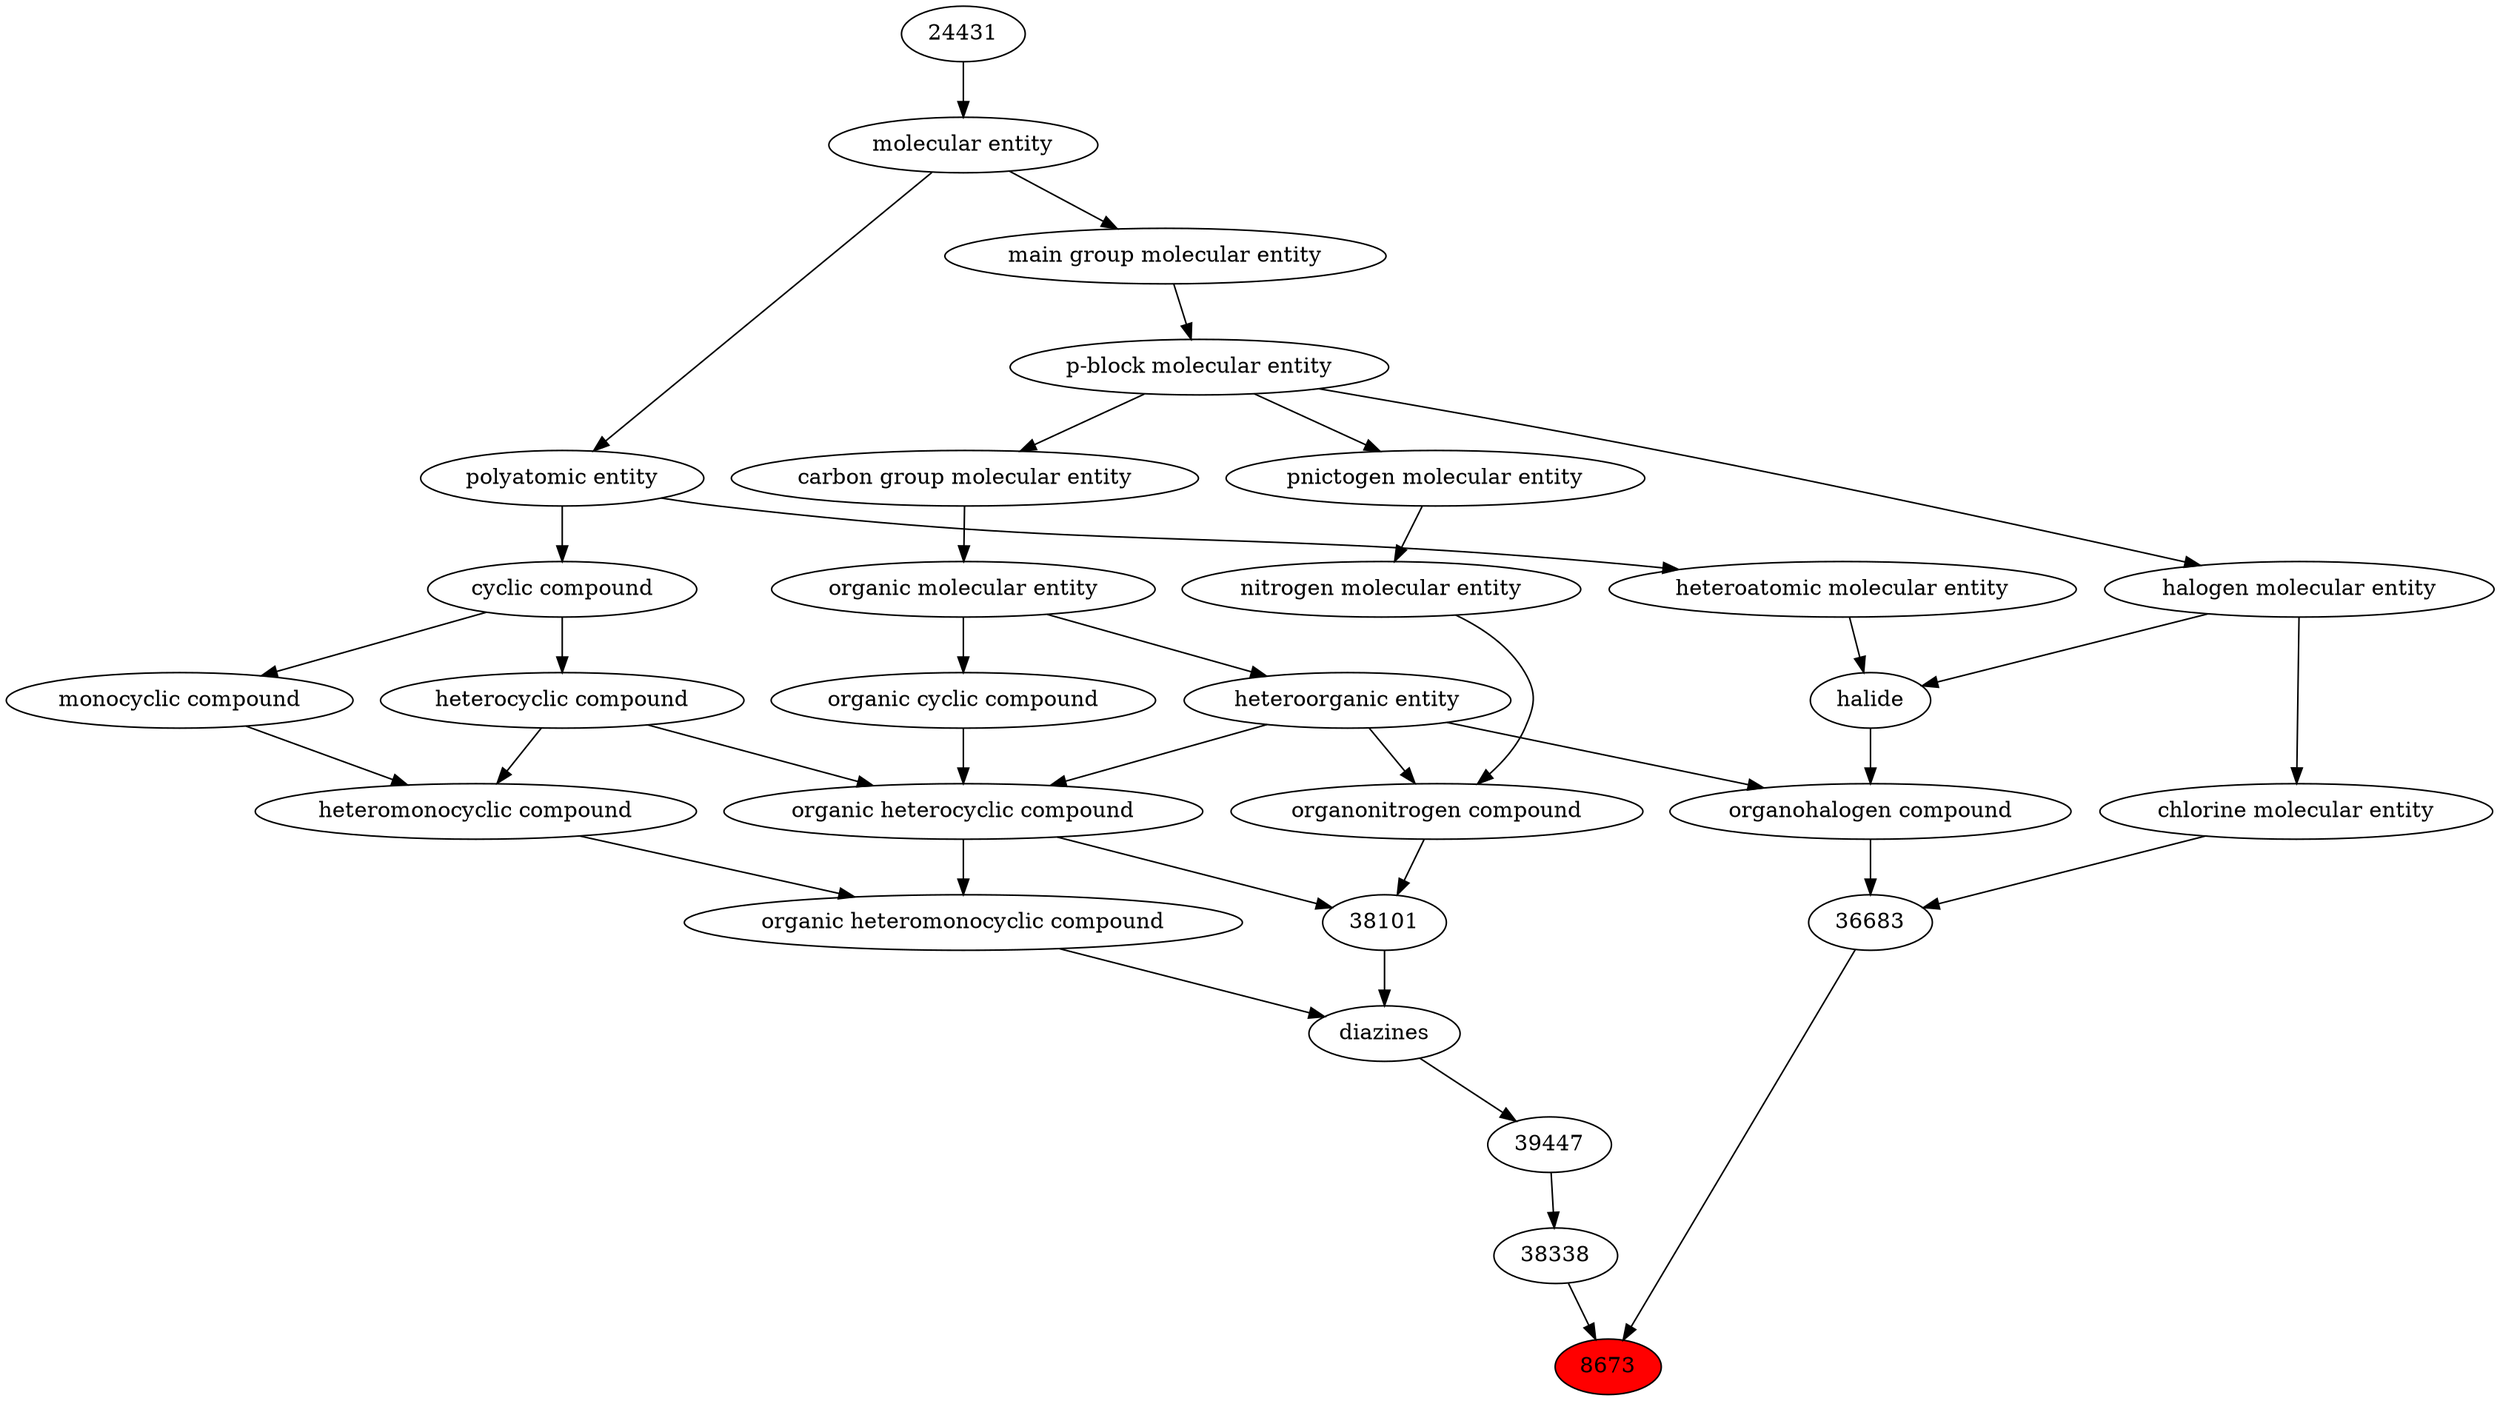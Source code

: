 digraph tree{ 
8673 [label="8673" fillcolor=red style=filled]
38338 -> 8673
36683 -> 8673
38338 [label="38338"]
39447 -> 38338
36683 [label="36683"]
36684 -> 36683
23117 -> 36683
39447 [label="39447"]
38313 -> 39447
36684 [label="organohalogen compound"]
33285 -> 36684
37578 -> 36684
23117 [label="chlorine molecular entity"]
24471 -> 23117
38313 [label="diazines"]
25693 -> 38313
38101 -> 38313
33285 [label="heteroorganic entity"]
50860 -> 33285
37578 [label="halide"]
24471 -> 37578
37577 -> 37578
24471 [label="halogen molecular entity"]
33675 -> 24471
25693 [label="organic heteromonocyclic compound"]
33670 -> 25693
24532 -> 25693
38101 [label="38101"]
24532 -> 38101
35352 -> 38101
50860 [label="organic molecular entity"]
33582 -> 50860
37577 [label="heteroatomic molecular entity"]
36357 -> 37577
33675 [label="p-block molecular entity"]
33579 -> 33675
33670 [label="heteromonocyclic compound"]
5686 -> 33670
33661 -> 33670
24532 [label="organic heterocyclic compound"]
33285 -> 24532
33832 -> 24532
5686 -> 24532
35352 [label="organonitrogen compound"]
51143 -> 35352
33285 -> 35352
33582 [label="carbon group molecular entity"]
33675 -> 33582
36357 [label="polyatomic entity"]
23367 -> 36357
33579 [label="main group molecular entity"]
23367 -> 33579
5686 [label="heterocyclic compound"]
33595 -> 5686
33661 [label="monocyclic compound"]
33595 -> 33661
33832 [label="organic cyclic compound"]
50860 -> 33832
51143 [label="nitrogen molecular entity"]
33302 -> 51143
23367 [label="molecular entity"]
24431 -> 23367
33595 [label="cyclic compound"]
36357 -> 33595
33302 [label="pnictogen molecular entity"]
33675 -> 33302
24431 [label="24431"]
}